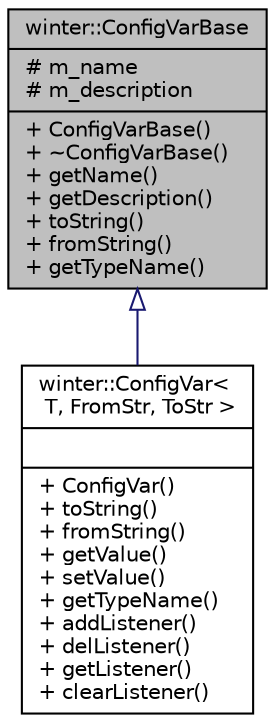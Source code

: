 digraph "winter::ConfigVarBase"
{
 // LATEX_PDF_SIZE
  edge [fontname="Helvetica",fontsize="10",labelfontname="Helvetica",labelfontsize="10"];
  node [fontname="Helvetica",fontsize="10",shape=record];
  Node1 [label="{winter::ConfigVarBase\n|# m_name\l# m_description\l|+ ConfigVarBase()\l+ ~ConfigVarBase()\l+ getName()\l+ getDescription()\l+ toString()\l+ fromString()\l+ getTypeName()\l}",height=0.2,width=0.4,color="black", fillcolor="grey75", style="filled", fontcolor="black",tooltip="配置变量的基类"];
  Node1 -> Node2 [dir="back",color="midnightblue",fontsize="10",style="solid",arrowtail="onormal",fontname="Helvetica"];
  Node2 [label="{winter::ConfigVar\<\l T, FromStr, ToStr \>\n||+ ConfigVar()\l+ toString()\l+ fromString()\l+ getValue()\l+ setValue()\l+ getTypeName()\l+ addListener()\l+ delListener()\l+ getListener()\l+ clearListener()\l}",height=0.2,width=0.4,color="black", fillcolor="white", style="filled",URL="$classwinter_1_1ConfigVar.html",tooltip="配置参数模板子类,保存对应类型的参数值"];
}
